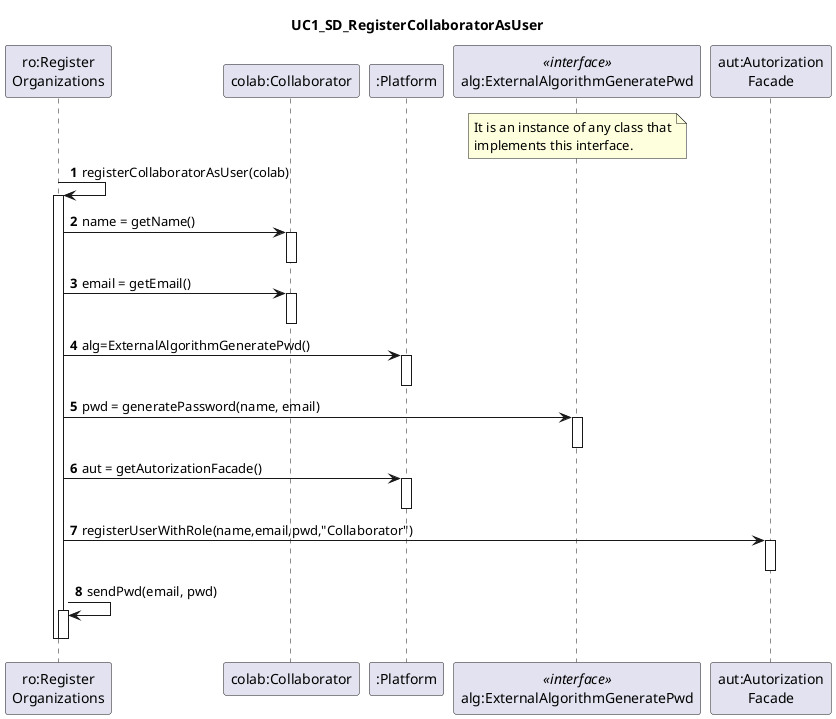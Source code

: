 @startuml
title UC1_SD_RegisterCollaboratorAsUser
autonumber

participant "ro:Register\nOrganizations" as ORGS
participant "colab:Collaborator" as COLAB
participant ":Platform" as PLAT
participant "alg:ExternalAlgorithmGeneratePwd" as ALG << interface >>
participant "aut:Autorization\nFacade" as AUT

note over of ALG
 It is an instance of any class that
 implements this interface.
end note

ORGS -> ORGS: registerCollaboratorAsUser(colab)
activate ORGS

ORGS -> COLAB: name = getName()
activate COLAB
deactivate COLAB
ORGS -> COLAB: email = getEmail()
activate COLAB
deactivate COLAB

ORGS -> PLAT : alg=ExternalAlgorithmGeneratePwd()
activate PLAT
deactivate PLAT

ORGS -> ALG: pwd = generatePassword(name, email)
activate ALG
deactivate ALG

ORGS -> PLAT : aut = getAutorizationFacade()
activate PLAT
deactivate PLAT

ORGS -> AUT: registerUserWithRole(name,email,pwd,"Collaborator")
activate AUT
deactivate AUT


ORGS -> ORGS: sendPwd(email, pwd)
activate ORGS
deactivate ORGS

deactivate ORGS
@enduml
